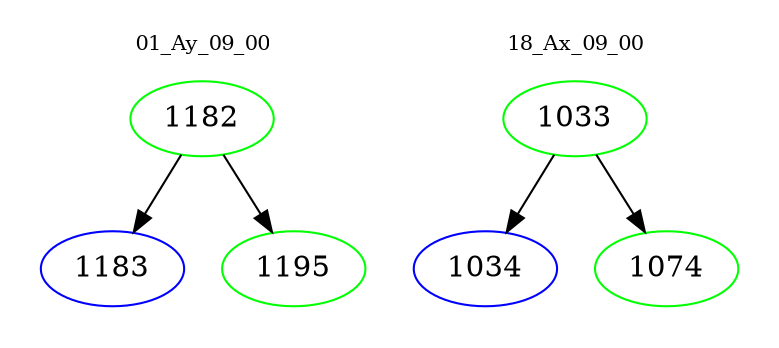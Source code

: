 digraph{
subgraph cluster_0 {
color = white
label = "01_Ay_09_00";
fontsize=10;
T0_1182 [label="1182", color="green"]
T0_1182 -> T0_1183 [color="black"]
T0_1183 [label="1183", color="blue"]
T0_1182 -> T0_1195 [color="black"]
T0_1195 [label="1195", color="green"]
}
subgraph cluster_1 {
color = white
label = "18_Ax_09_00";
fontsize=10;
T1_1033 [label="1033", color="green"]
T1_1033 -> T1_1034 [color="black"]
T1_1034 [label="1034", color="blue"]
T1_1033 -> T1_1074 [color="black"]
T1_1074 [label="1074", color="green"]
}
}

